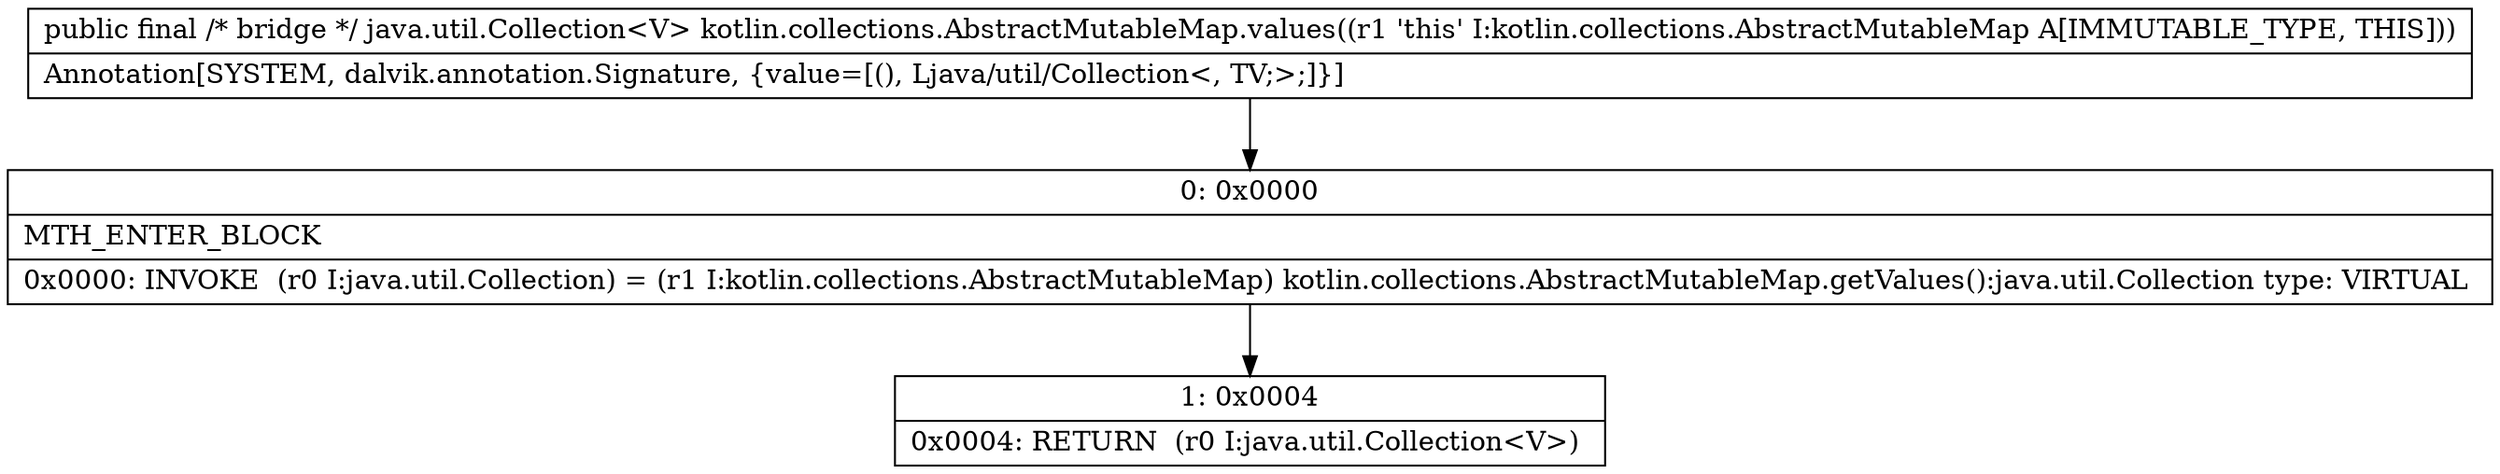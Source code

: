 digraph "CFG forkotlin.collections.AbstractMutableMap.values()Ljava\/util\/Collection;" {
Node_0 [shape=record,label="{0\:\ 0x0000|MTH_ENTER_BLOCK\l|0x0000: INVOKE  (r0 I:java.util.Collection) = (r1 I:kotlin.collections.AbstractMutableMap) kotlin.collections.AbstractMutableMap.getValues():java.util.Collection type: VIRTUAL \l}"];
Node_1 [shape=record,label="{1\:\ 0x0004|0x0004: RETURN  (r0 I:java.util.Collection\<V\>) \l}"];
MethodNode[shape=record,label="{public final \/* bridge *\/ java.util.Collection\<V\> kotlin.collections.AbstractMutableMap.values((r1 'this' I:kotlin.collections.AbstractMutableMap A[IMMUTABLE_TYPE, THIS]))  | Annotation[SYSTEM, dalvik.annotation.Signature, \{value=[(), Ljava\/util\/Collection\<, TV;\>;]\}]\l}"];
MethodNode -> Node_0;
Node_0 -> Node_1;
}

